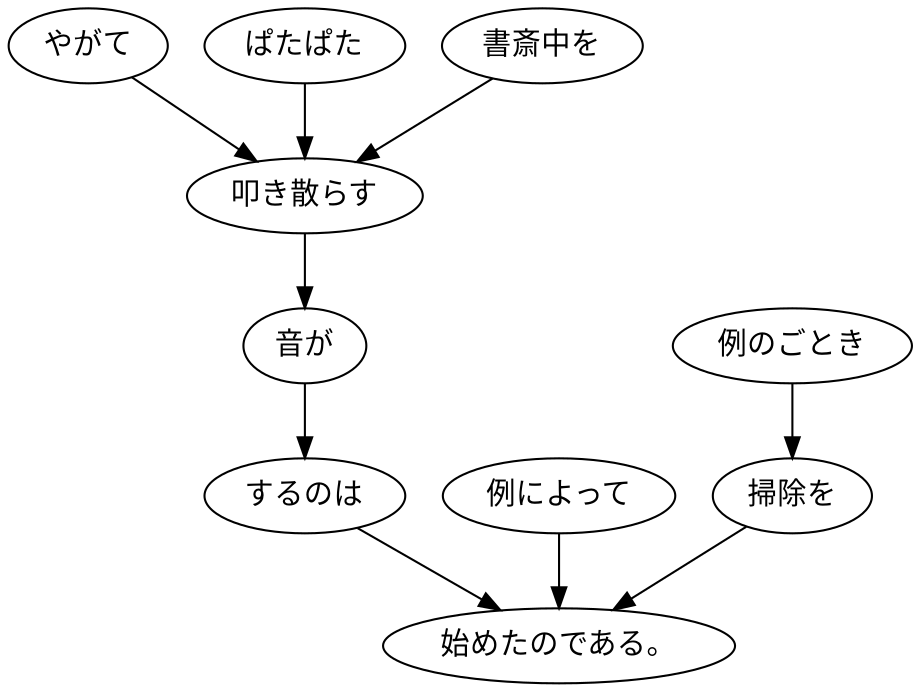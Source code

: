 digraph graph6404 {
	node0 [label="やがて"];
	node1 [label="ぱたぱた"];
	node2 [label="書斎中を"];
	node3 [label="叩き散らす"];
	node4 [label="音が"];
	node5 [label="するのは"];
	node6 [label="例によって"];
	node7 [label="例のごとき"];
	node8 [label="掃除を"];
	node9 [label="始めたのである。"];
	node0 -> node3;
	node1 -> node3;
	node2 -> node3;
	node3 -> node4;
	node4 -> node5;
	node5 -> node9;
	node6 -> node9;
	node7 -> node8;
	node8 -> node9;
}

